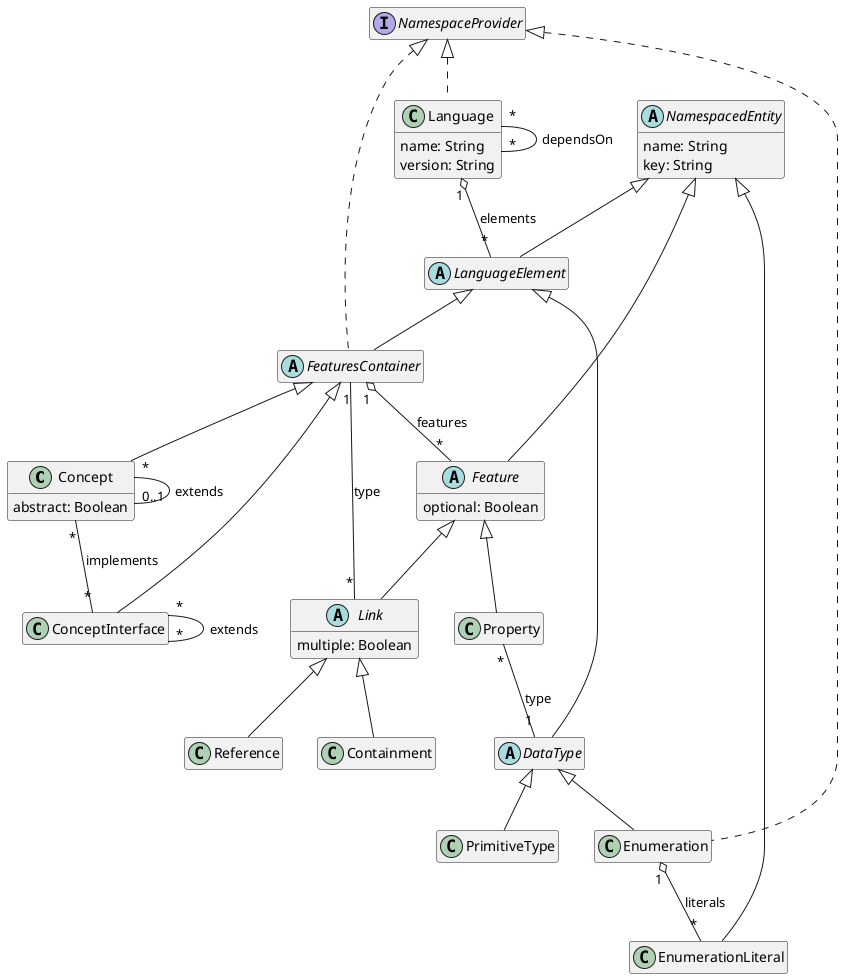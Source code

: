 @startuml
hide empty members

' qualified name: "LIonCore.M3"


class Concept extends FeaturesContainer {
  abstract: Boolean
}

class ConceptInterface extends FeaturesContainer

class Containment extends Link

abstract class DataType extends LanguageElement

class Enumeration extends DataType implements NamespaceProvider

class EnumerationLiteral extends NamespacedEntity

abstract class Feature extends NamespacedEntity {
  optional: Boolean
}

abstract class FeaturesContainer extends LanguageElement implements NamespaceProvider

class Language implements NamespaceProvider {
  name: String
  version: String
}

abstract class LanguageElement extends NamespacedEntity

abstract class Link extends Feature {
  multiple: Boolean
}

interface NamespaceProvider
abstract class NamespacedEntity {
  name: String
  key: String
}

class PrimitiveType extends DataType

class Property extends Feature

class Reference extends Link



' relations:

Concept "*" -- "0..1" Concept: extends
Concept "*" -- "*" ConceptInterface: implements
ConceptInterface "*" -- "*" ConceptInterface: extends


Enumeration "1" o-- "*" EnumerationLiteral: literals


FeaturesContainer "1" o-- "*" Feature: features
Language "1" o-- "*" LanguageElement: elements
Language "*" -- "*" Language: dependsOn

Link "*" -- "1" FeaturesContainer: type



Property "*" -- "1" DataType: type


@enduml
